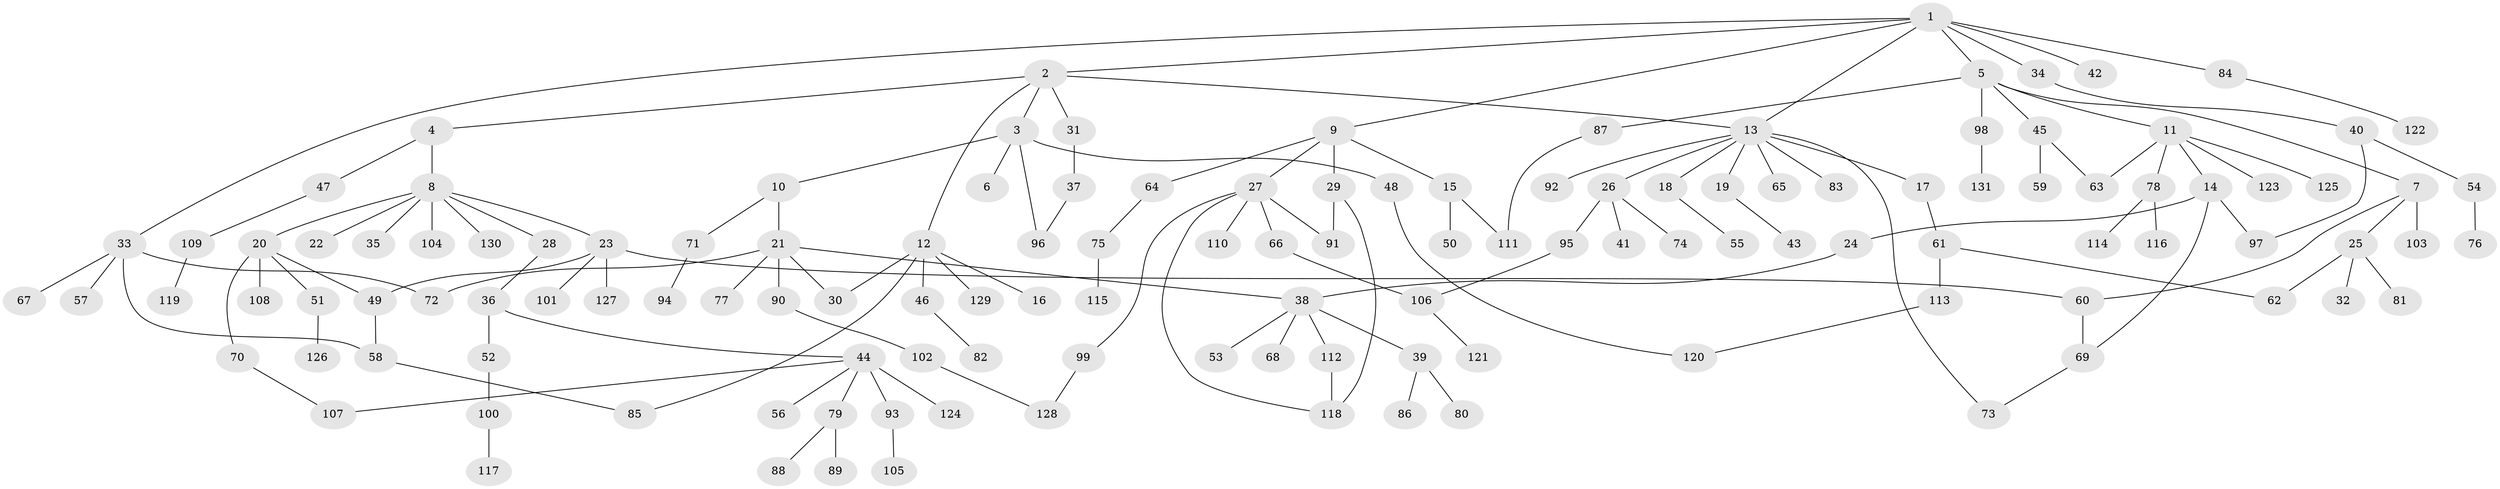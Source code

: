 // Generated by graph-tools (version 1.1) at 2025/41/03/09/25 04:41:51]
// undirected, 131 vertices, 152 edges
graph export_dot {
graph [start="1"]
  node [color=gray90,style=filled];
  1;
  2;
  3;
  4;
  5;
  6;
  7;
  8;
  9;
  10;
  11;
  12;
  13;
  14;
  15;
  16;
  17;
  18;
  19;
  20;
  21;
  22;
  23;
  24;
  25;
  26;
  27;
  28;
  29;
  30;
  31;
  32;
  33;
  34;
  35;
  36;
  37;
  38;
  39;
  40;
  41;
  42;
  43;
  44;
  45;
  46;
  47;
  48;
  49;
  50;
  51;
  52;
  53;
  54;
  55;
  56;
  57;
  58;
  59;
  60;
  61;
  62;
  63;
  64;
  65;
  66;
  67;
  68;
  69;
  70;
  71;
  72;
  73;
  74;
  75;
  76;
  77;
  78;
  79;
  80;
  81;
  82;
  83;
  84;
  85;
  86;
  87;
  88;
  89;
  90;
  91;
  92;
  93;
  94;
  95;
  96;
  97;
  98;
  99;
  100;
  101;
  102;
  103;
  104;
  105;
  106;
  107;
  108;
  109;
  110;
  111;
  112;
  113;
  114;
  115;
  116;
  117;
  118;
  119;
  120;
  121;
  122;
  123;
  124;
  125;
  126;
  127;
  128;
  129;
  130;
  131;
  1 -- 2;
  1 -- 5;
  1 -- 9;
  1 -- 33;
  1 -- 34;
  1 -- 42;
  1 -- 84;
  1 -- 13;
  2 -- 3;
  2 -- 4;
  2 -- 12;
  2 -- 13;
  2 -- 31;
  3 -- 6;
  3 -- 10;
  3 -- 48;
  3 -- 96;
  4 -- 8;
  4 -- 47;
  5 -- 7;
  5 -- 11;
  5 -- 45;
  5 -- 87;
  5 -- 98;
  7 -- 25;
  7 -- 60;
  7 -- 103;
  8 -- 20;
  8 -- 22;
  8 -- 23;
  8 -- 28;
  8 -- 35;
  8 -- 104;
  8 -- 130;
  9 -- 15;
  9 -- 27;
  9 -- 29;
  9 -- 64;
  10 -- 21;
  10 -- 71;
  11 -- 14;
  11 -- 78;
  11 -- 123;
  11 -- 125;
  11 -- 63;
  12 -- 16;
  12 -- 30;
  12 -- 46;
  12 -- 129;
  12 -- 85;
  13 -- 17;
  13 -- 18;
  13 -- 19;
  13 -- 26;
  13 -- 65;
  13 -- 83;
  13 -- 92;
  13 -- 73;
  14 -- 24;
  14 -- 69;
  14 -- 97;
  15 -- 50;
  15 -- 111;
  17 -- 61;
  18 -- 55;
  19 -- 43;
  20 -- 49;
  20 -- 51;
  20 -- 70;
  20 -- 108;
  21 -- 77;
  21 -- 90;
  21 -- 30;
  21 -- 38;
  21 -- 72;
  23 -- 101;
  23 -- 127;
  23 -- 49;
  23 -- 60;
  24 -- 38;
  25 -- 32;
  25 -- 81;
  25 -- 62;
  26 -- 41;
  26 -- 74;
  26 -- 95;
  27 -- 66;
  27 -- 99;
  27 -- 110;
  27 -- 118;
  27 -- 91;
  28 -- 36;
  29 -- 91;
  29 -- 118;
  31 -- 37;
  33 -- 57;
  33 -- 58;
  33 -- 67;
  33 -- 72;
  34 -- 40;
  36 -- 44;
  36 -- 52;
  37 -- 96;
  38 -- 39;
  38 -- 53;
  38 -- 68;
  38 -- 112;
  39 -- 80;
  39 -- 86;
  40 -- 54;
  40 -- 97;
  44 -- 56;
  44 -- 79;
  44 -- 93;
  44 -- 124;
  44 -- 107;
  45 -- 59;
  45 -- 63;
  46 -- 82;
  47 -- 109;
  48 -- 120;
  49 -- 58;
  51 -- 126;
  52 -- 100;
  54 -- 76;
  58 -- 85;
  60 -- 69;
  61 -- 62;
  61 -- 113;
  64 -- 75;
  66 -- 106;
  69 -- 73;
  70 -- 107;
  71 -- 94;
  75 -- 115;
  78 -- 114;
  78 -- 116;
  79 -- 88;
  79 -- 89;
  84 -- 122;
  87 -- 111;
  90 -- 102;
  93 -- 105;
  95 -- 106;
  98 -- 131;
  99 -- 128;
  100 -- 117;
  102 -- 128;
  106 -- 121;
  109 -- 119;
  112 -- 118;
  113 -- 120;
}
